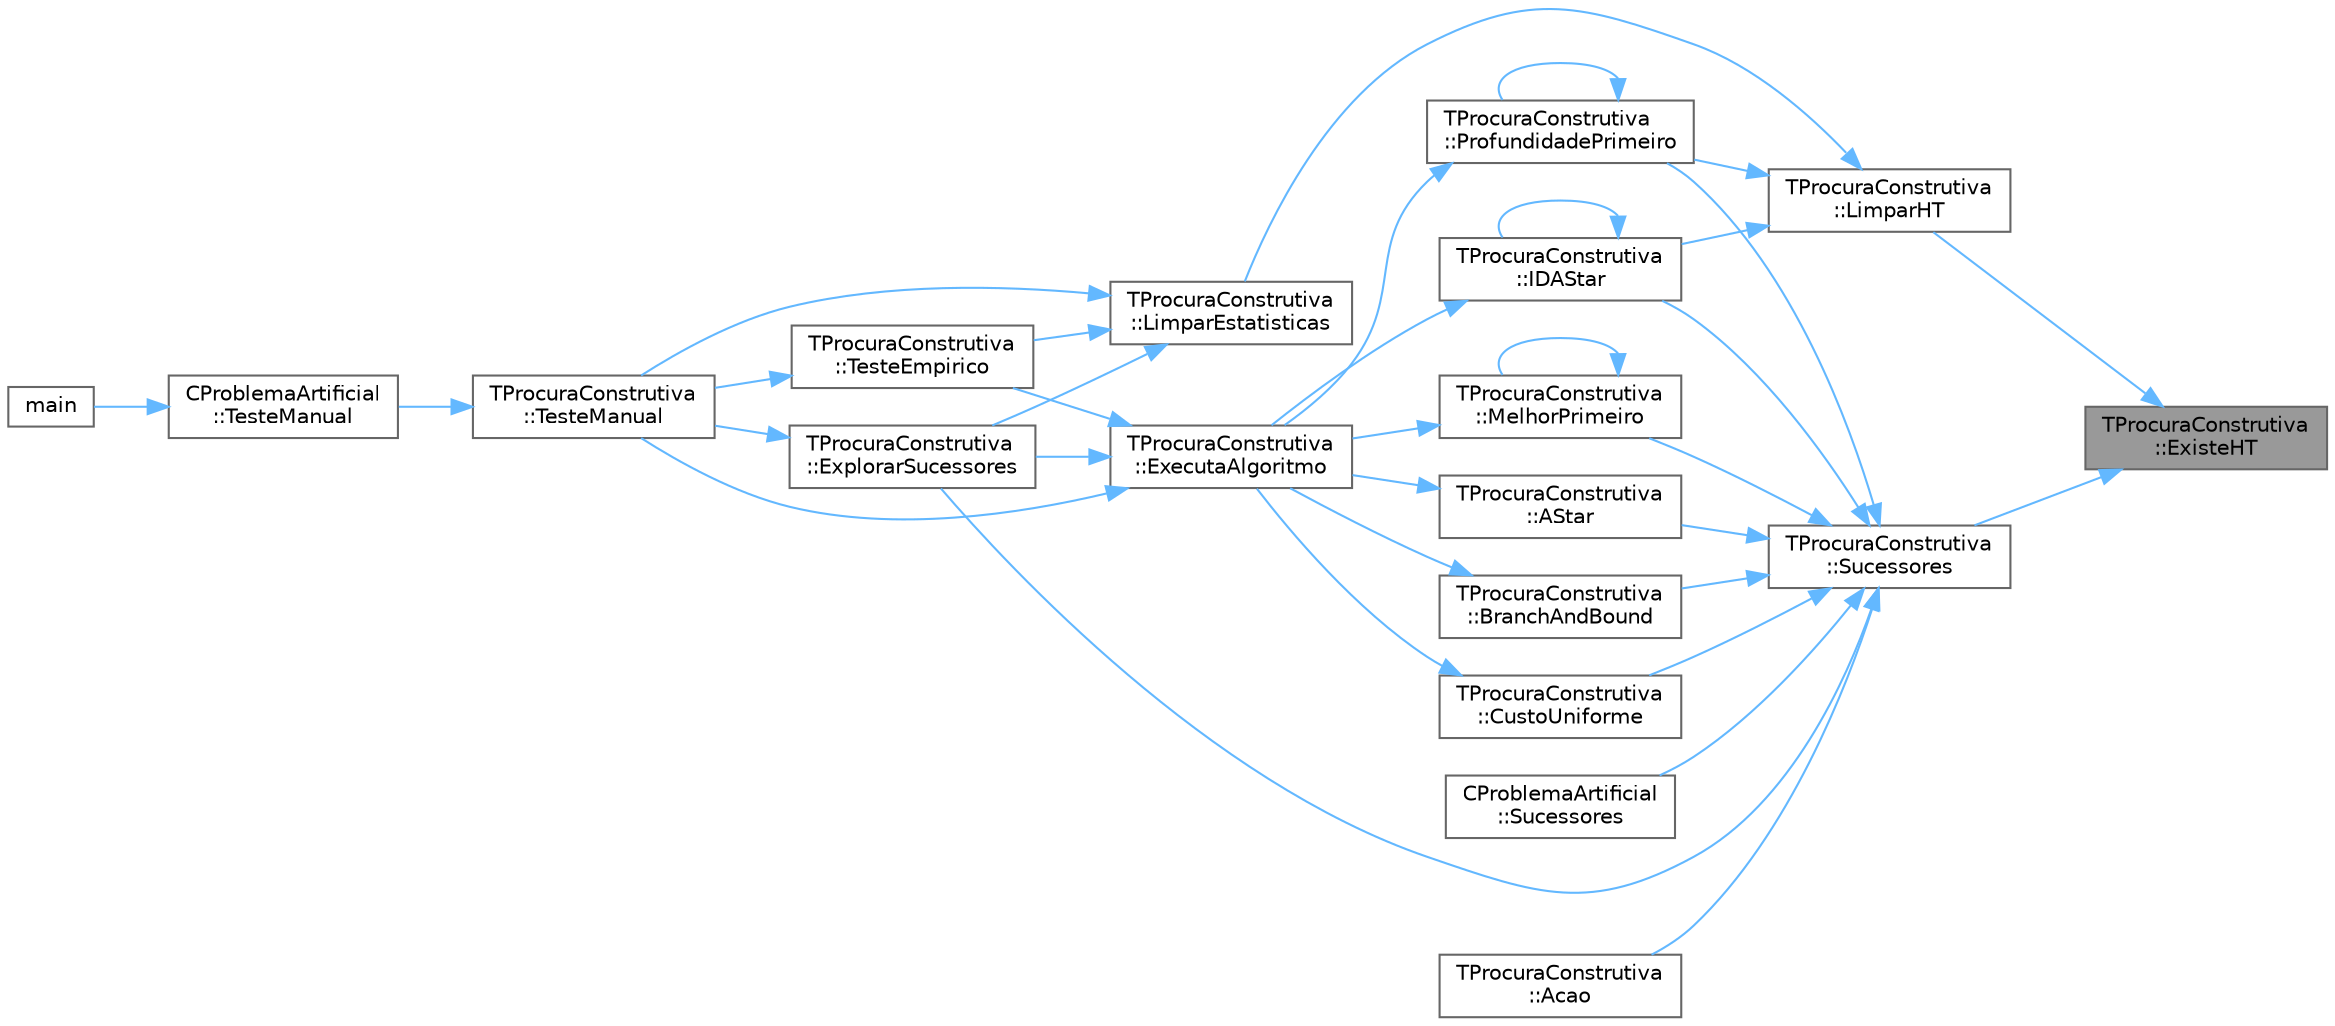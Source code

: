 digraph "TProcuraConstrutiva::ExisteHT"
{
 // LATEX_PDF_SIZE
  bgcolor="transparent";
  edge [fontname=Helvetica,fontsize=10,labelfontname=Helvetica,labelfontsize=10];
  node [fontname=Helvetica,fontsize=10,shape=box,height=0.2,width=0.4];
  rankdir="RL";
  Node1 [id="Node000001",label="TProcuraConstrutiva\l::ExisteHT",height=0.2,width=0.4,color="gray40", fillcolor="grey60", style="filled", fontcolor="black",tooltip=" "];
  Node1 -> Node2 [id="edge34_Node000001_Node000002",dir="back",color="steelblue1",style="solid",tooltip=" "];
  Node2 [id="Node000002",label="TProcuraConstrutiva\l::LimparHT",height=0.2,width=0.4,color="grey40", fillcolor="white", style="filled",URL="$classTProcuraConstrutiva.html#a8b500987c88352d27a68200454cc3c8c",tooltip=" "];
  Node2 -> Node3 [id="edge35_Node000002_Node000003",dir="back",color="steelblue1",style="solid",tooltip=" "];
  Node3 [id="Node000003",label="TProcuraConstrutiva\l::IDAStar",height=0.2,width=0.4,color="grey40", fillcolor="white", style="filled",URL="$group__ProcurasInformadas.html#gae77f9608e7988052377d7025bee7c4e8",tooltip="Executa a procura IDA*, algoritmo informado."];
  Node3 -> Node4 [id="edge36_Node000003_Node000004",dir="back",color="steelblue1",style="solid",tooltip=" "];
  Node4 [id="Node000004",label="TProcuraConstrutiva\l::ExecutaAlgoritmo",height=0.2,width=0.4,color="grey40", fillcolor="white", style="filled",URL="$group__RedefinicaoOpcional.html#gae52871eb18c8ae656a2174acf43b3bb3",tooltip="Executa o algoritmo com os parametros atuais."];
  Node4 -> Node5 [id="edge37_Node000004_Node000005",dir="back",color="steelblue1",style="solid",tooltip=" "];
  Node5 [id="Node000005",label="TProcuraConstrutiva\l::ExplorarSucessores",height=0.2,width=0.4,color="grey40", fillcolor="white", style="filled",URL="$classTProcuraConstrutiva.html#ab5639efca5e48b564a8bdd9ec23a8955",tooltip=" "];
  Node5 -> Node6 [id="edge38_Node000005_Node000006",dir="back",color="steelblue1",style="solid",tooltip=" "];
  Node6 [id="Node000006",label="TProcuraConstrutiva\l::TesteManual",height=0.2,width=0.4,color="grey40", fillcolor="white", style="filled",URL="$group__RedefinicaoMandatoria.html#ga843a501e25cbaff7eb51d8d29995be3a",tooltip="Inicializa a interação com o utilizador."];
  Node6 -> Node7 [id="edge39_Node000006_Node000007",dir="back",color="steelblue1",style="solid",tooltip=" "];
  Node7 [id="Node000007",label="CProblemaArtificial\l::TesteManual",height=0.2,width=0.4,color="grey40", fillcolor="white", style="filled",URL="$classCProblemaArtificial.html#abaad629eb538177261df40e1e27e92ed",tooltip="Inicializa a interação com o utilizador."];
  Node7 -> Node8 [id="edge40_Node000007_Node000008",dir="back",color="steelblue1",style="solid",tooltip=" "];
  Node8 [id="Node000008",label="main",height=0.2,width=0.4,color="grey40", fillcolor="white", style="filled",URL="$teste_8cpp.html#a0ddf1224851353fc92bfbff6f499fa97",tooltip=" "];
  Node4 -> Node9 [id="edge41_Node000004_Node000009",dir="back",color="steelblue1",style="solid",tooltip=" "];
  Node9 [id="Node000009",label="TProcuraConstrutiva\l::TesteEmpirico",height=0.2,width=0.4,color="grey40", fillcolor="white", style="filled",URL="$group__RedefinicaoOpcional.html#gab2fca28035f165ce7c1d40acbfc8c971",tooltip="Executa testes empíricos, em todas as configurações guardadas, nas instâncias selecionadas."];
  Node9 -> Node6 [id="edge42_Node000009_Node000006",dir="back",color="steelblue1",style="solid",tooltip=" "];
  Node4 -> Node6 [id="edge43_Node000004_Node000006",dir="back",color="steelblue1",style="solid",tooltip=" "];
  Node3 -> Node3 [id="edge44_Node000003_Node000003",dir="back",color="steelblue1",style="solid",tooltip=" "];
  Node2 -> Node10 [id="edge45_Node000002_Node000010",dir="back",color="steelblue1",style="solid",tooltip=" "];
  Node10 [id="Node000010",label="TProcuraConstrutiva\l::LimparEstatisticas",height=0.2,width=0.4,color="grey40", fillcolor="white", style="filled",URL="$classTProcuraConstrutiva.html#ae254bbde1b2e36391d575fc2836fea7f",tooltip=" "];
  Node10 -> Node5 [id="edge46_Node000010_Node000005",dir="back",color="steelblue1",style="solid",tooltip=" "];
  Node10 -> Node9 [id="edge47_Node000010_Node000009",dir="back",color="steelblue1",style="solid",tooltip=" "];
  Node10 -> Node6 [id="edge48_Node000010_Node000006",dir="back",color="steelblue1",style="solid",tooltip=" "];
  Node2 -> Node11 [id="edge49_Node000002_Node000011",dir="back",color="steelblue1",style="solid",tooltip=" "];
  Node11 [id="Node000011",label="TProcuraConstrutiva\l::ProfundidadePrimeiro",height=0.2,width=0.4,color="grey40", fillcolor="white", style="filled",URL="$group__ProcurasCegas.html#gaf00d9776f6b25d56138efb6725b86228",tooltip="Executa a procura em profundidade primeiro, algoritmo cego."];
  Node11 -> Node4 [id="edge50_Node000011_Node000004",dir="back",color="steelblue1",style="solid",tooltip=" "];
  Node11 -> Node11 [id="edge51_Node000011_Node000011",dir="back",color="steelblue1",style="solid",tooltip=" "];
  Node1 -> Node12 [id="edge52_Node000001_Node000012",dir="back",color="steelblue1",style="solid",tooltip=" "];
  Node12 [id="Node000012",label="TProcuraConstrutiva\l::Sucessores",height=0.2,width=0.4,color="grey40", fillcolor="white", style="filled",URL="$group__RedefinicaoMandatoria.html#ga0a13570d2f5a21296e3c10c2780e170c",tooltip="Coloca em sucessores a lista de estados sucessores."];
  Node12 -> Node13 [id="edge53_Node000012_Node000013",dir="back",color="steelblue1",style="solid",tooltip=" "];
  Node13 [id="Node000013",label="TProcuraConstrutiva\l::Acao",height=0.2,width=0.4,color="grey40", fillcolor="white", style="filled",URL="$group__RedefinicaoOpcional.html#gacccf4fbb52126ba19bfc456c0c6d5214",tooltip="Executa a ação (movimento, passo, jogada, lance, etc.) no estado atual."];
  Node12 -> Node14 [id="edge54_Node000012_Node000014",dir="back",color="steelblue1",style="solid",tooltip=" "];
  Node14 [id="Node000014",label="TProcuraConstrutiva\l::AStar",height=0.2,width=0.4,color="grey40", fillcolor="white", style="filled",URL="$group__ProcurasInformadas.html#ga37dd78e1a9a6742700728135f81964b4",tooltip="Executa a procura A*, algoritmo informado."];
  Node14 -> Node4 [id="edge55_Node000014_Node000004",dir="back",color="steelblue1",style="solid",tooltip=" "];
  Node12 -> Node15 [id="edge56_Node000012_Node000015",dir="back",color="steelblue1",style="solid",tooltip=" "];
  Node15 [id="Node000015",label="TProcuraConstrutiva\l::BranchAndBound",height=0.2,width=0.4,color="grey40", fillcolor="white", style="filled",URL="$group__ProcurasInformadas.html#gafe804dbf6cabda9e627500c2d4f8aafd",tooltip="Executa o algoritmo Branch-and-Bound, um algoritmo informado."];
  Node15 -> Node4 [id="edge57_Node000015_Node000004",dir="back",color="steelblue1",style="solid",tooltip=" "];
  Node12 -> Node16 [id="edge58_Node000012_Node000016",dir="back",color="steelblue1",style="solid",tooltip=" "];
  Node16 [id="Node000016",label="TProcuraConstrutiva\l::CustoUniforme",height=0.2,width=0.4,color="grey40", fillcolor="white", style="filled",URL="$group__ProcurasCegas.html#ga2343fafdecfd55b69c0ffb71e8f9426b",tooltip="Executa a procura por custo uniforme, algoritmo cego."];
  Node16 -> Node4 [id="edge59_Node000016_Node000004",dir="back",color="steelblue1",style="solid",tooltip=" "];
  Node12 -> Node5 [id="edge60_Node000012_Node000005",dir="back",color="steelblue1",style="solid",tooltip=" "];
  Node12 -> Node3 [id="edge61_Node000012_Node000003",dir="back",color="steelblue1",style="solid",tooltip=" "];
  Node12 -> Node17 [id="edge62_Node000012_Node000017",dir="back",color="steelblue1",style="solid",tooltip=" "];
  Node17 [id="Node000017",label="TProcuraConstrutiva\l::MelhorPrimeiro",height=0.2,width=0.4,color="grey40", fillcolor="white", style="filled",URL="$group__ProcurasInformadas.html#gaebb84182343041bc276e4ceceb4b13aa",tooltip="Executa a procura melhor primeiro, algoritmo informado."];
  Node17 -> Node4 [id="edge63_Node000017_Node000004",dir="back",color="steelblue1",style="solid",tooltip=" "];
  Node17 -> Node17 [id="edge64_Node000017_Node000017",dir="back",color="steelblue1",style="solid",tooltip=" "];
  Node12 -> Node11 [id="edge65_Node000012_Node000011",dir="back",color="steelblue1",style="solid",tooltip=" "];
  Node12 -> Node18 [id="edge66_Node000012_Node000018",dir="back",color="steelblue1",style="solid",tooltip=" "];
  Node18 [id="Node000018",label="CProblemaArtificial\l::Sucessores",height=0.2,width=0.4,color="grey40", fillcolor="white", style="filled",URL="$classCProblemaArtificial.html#a8ecd3995c8ce751d5da10cc20709175c",tooltip="Coloca em sucessores a lista de estados sucessores."];
}
